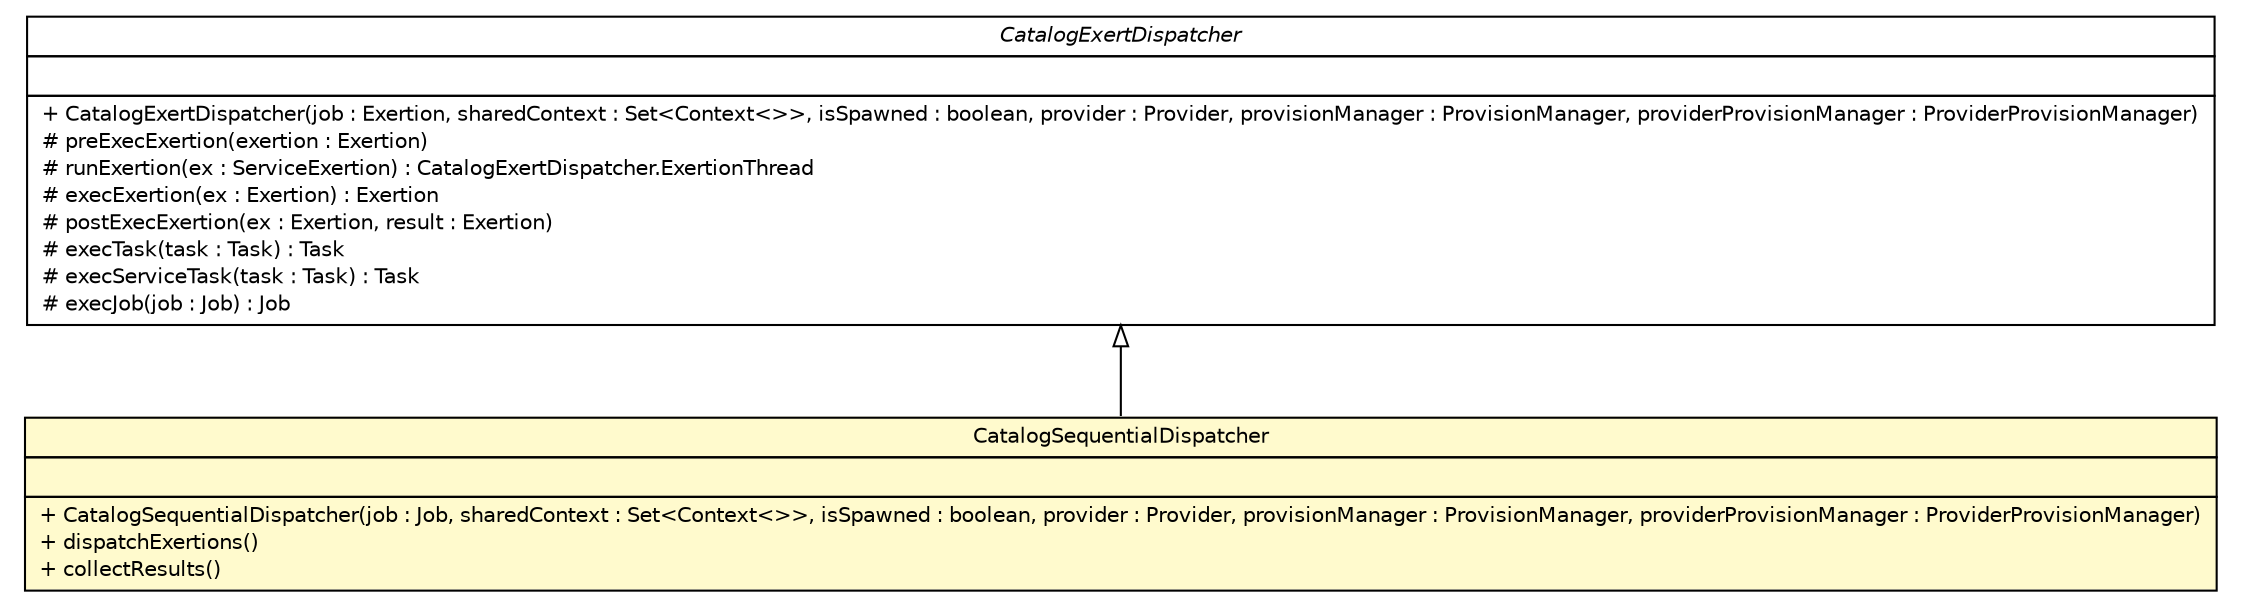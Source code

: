 #!/usr/local/bin/dot
#
# Class diagram 
# Generated by UMLGraph version R5_6 (http://www.umlgraph.org/)
#

digraph G {
	edge [fontname="Helvetica",fontsize=10,labelfontname="Helvetica",labelfontsize=10];
	node [fontname="Helvetica",fontsize=10,shape=plaintext];
	nodesep=0.25;
	ranksep=0.5;
	// sorcer.core.dispatch.CatalogExertDispatcher
	c115810 [label=<<table title="sorcer.core.dispatch.CatalogExertDispatcher" border="0" cellborder="1" cellspacing="0" cellpadding="2" port="p" href="./CatalogExertDispatcher.html">
		<tr><td><table border="0" cellspacing="0" cellpadding="1">
<tr><td align="center" balign="center"><font face="Helvetica-Oblique"> CatalogExertDispatcher </font></td></tr>
		</table></td></tr>
		<tr><td><table border="0" cellspacing="0" cellpadding="1">
<tr><td align="left" balign="left">  </td></tr>
		</table></td></tr>
		<tr><td><table border="0" cellspacing="0" cellpadding="1">
<tr><td align="left" balign="left"> + CatalogExertDispatcher(job : Exertion, sharedContext : Set&lt;Context&lt;&gt;&gt;, isSpawned : boolean, provider : Provider, provisionManager : ProvisionManager, providerProvisionManager : ProviderProvisionManager) </td></tr>
<tr><td align="left" balign="left"> # preExecExertion(exertion : Exertion) </td></tr>
<tr><td align="left" balign="left"> # runExertion(ex : ServiceExertion) : CatalogExertDispatcher.ExertionThread </td></tr>
<tr><td align="left" balign="left"> # execExertion(ex : Exertion) : Exertion </td></tr>
<tr><td align="left" balign="left"> # postExecExertion(ex : Exertion, result : Exertion) </td></tr>
<tr><td align="left" balign="left"> # execTask(task : Task) : Task </td></tr>
<tr><td align="left" balign="left"> # execServiceTask(task : Task) : Task </td></tr>
<tr><td align="left" balign="left"> # execJob(job : Job) : Job </td></tr>
		</table></td></tr>
		</table>>, URL="./CatalogExertDispatcher.html", fontname="Helvetica", fontcolor="black", fontsize=10.0];
	// sorcer.core.dispatch.CatalogSequentialDispatcher
	c115812 [label=<<table title="sorcer.core.dispatch.CatalogSequentialDispatcher" border="0" cellborder="1" cellspacing="0" cellpadding="2" port="p" bgcolor="lemonChiffon" href="./CatalogSequentialDispatcher.html">
		<tr><td><table border="0" cellspacing="0" cellpadding="1">
<tr><td align="center" balign="center"> CatalogSequentialDispatcher </td></tr>
		</table></td></tr>
		<tr><td><table border="0" cellspacing="0" cellpadding="1">
<tr><td align="left" balign="left">  </td></tr>
		</table></td></tr>
		<tr><td><table border="0" cellspacing="0" cellpadding="1">
<tr><td align="left" balign="left"> + CatalogSequentialDispatcher(job : Job, sharedContext : Set&lt;Context&lt;&gt;&gt;, isSpawned : boolean, provider : Provider, provisionManager : ProvisionManager, providerProvisionManager : ProviderProvisionManager) </td></tr>
<tr><td align="left" balign="left"> + dispatchExertions() </td></tr>
<tr><td align="left" balign="left"> + collectResults() </td></tr>
		</table></td></tr>
		</table>>, URL="./CatalogSequentialDispatcher.html", fontname="Helvetica", fontcolor="black", fontsize=10.0];
	//sorcer.core.dispatch.CatalogSequentialDispatcher extends sorcer.core.dispatch.CatalogExertDispatcher
	c115810:p -> c115812:p [dir=back,arrowtail=empty];
}

